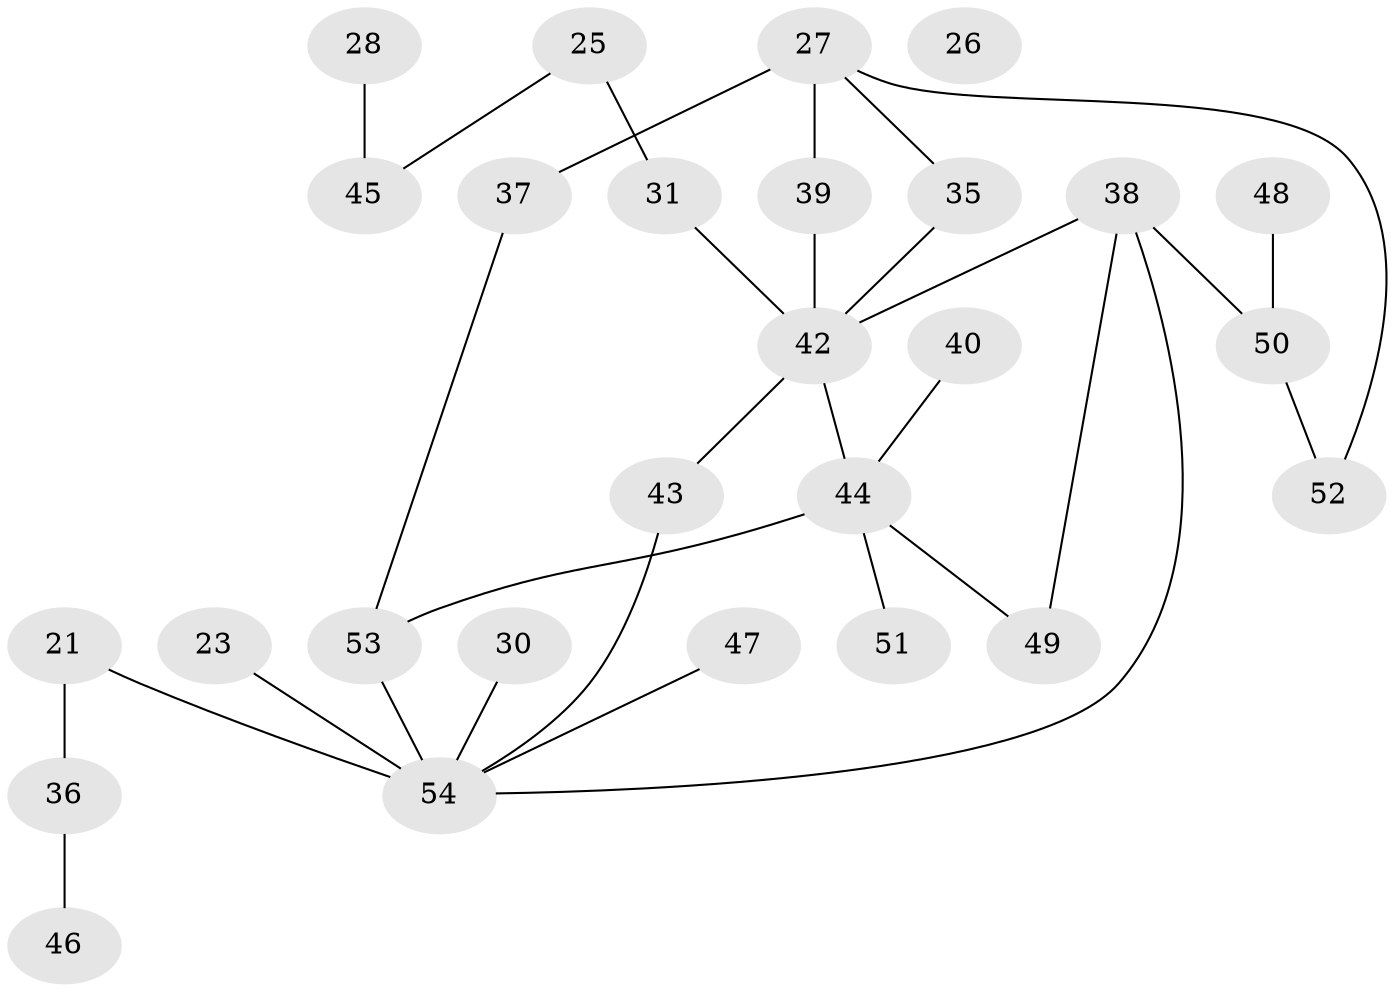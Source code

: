 // original degree distribution, {2: 0.48148148148148145, 3: 0.2222222222222222, 1: 0.18518518518518517, 0: 0.018518518518518517, 5: 0.05555555555555555, 7: 0.018518518518518517, 4: 0.018518518518518517}
// Generated by graph-tools (version 1.1) at 2025/39/03/09/25 04:39:47]
// undirected, 27 vertices, 31 edges
graph export_dot {
graph [start="1"]
  node [color=gray90,style=filled];
  21;
  23;
  25 [super="+3+6"];
  26;
  27;
  28;
  30;
  31;
  35 [super="+5"];
  36 [super="+10"];
  37 [super="+22"];
  38 [super="+34"];
  39 [super="+32+33+12+29+20"];
  40;
  42;
  43;
  44 [super="+2+41"];
  45;
  46;
  47;
  48 [super="+8"];
  49 [super="+16+14+9+18"];
  50;
  51 [super="+13"];
  52;
  53 [super="+15"];
  54 [super="+19"];
  21 -- 54;
  21 -- 36;
  23 -- 54 [weight=2];
  25 -- 31;
  25 -- 45;
  27 -- 37 [weight=2];
  27 -- 39;
  27 -- 52;
  27 -- 35;
  28 -- 45;
  30 -- 54;
  31 -- 42;
  35 -- 42;
  36 -- 46;
  37 -- 53;
  38 -- 50 [weight=2];
  38 -- 54;
  38 -- 49;
  38 -- 42;
  39 -- 42;
  40 -- 44;
  42 -- 43;
  42 -- 44 [weight=2];
  43 -- 54;
  44 -- 49;
  44 -- 51;
  44 -- 53;
  47 -- 54;
  48 -- 50;
  50 -- 52;
  53 -- 54;
}
